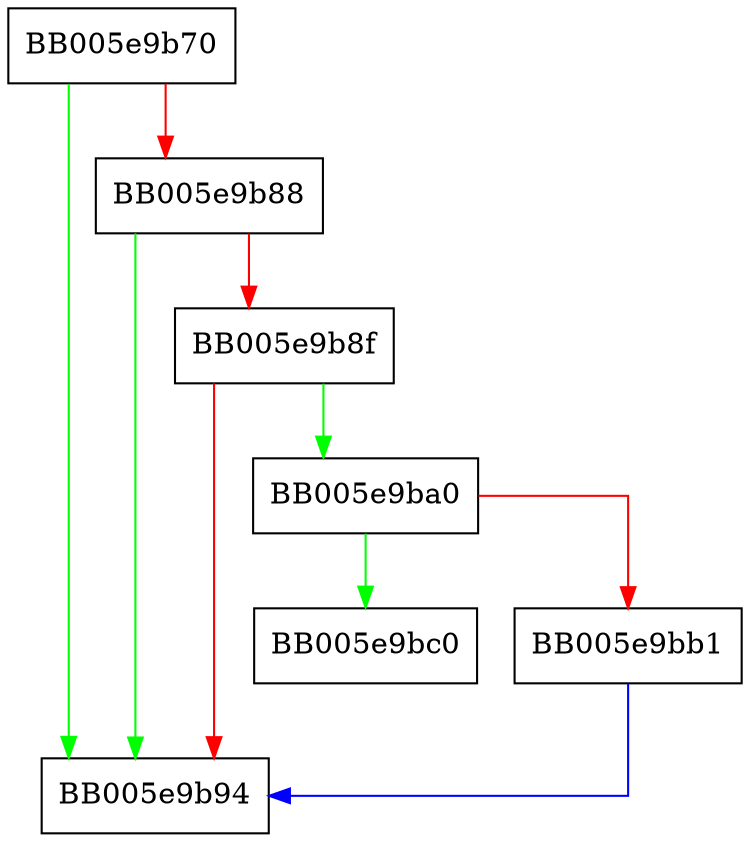 digraph ossl_method_construct_reserve_store {
  node [shape="box"];
  graph [splines=ortho];
  BB005e9b70 -> BB005e9b94 [color="green"];
  BB005e9b70 -> BB005e9b88 [color="red"];
  BB005e9b88 -> BB005e9b94 [color="green"];
  BB005e9b88 -> BB005e9b8f [color="red"];
  BB005e9b8f -> BB005e9ba0 [color="green"];
  BB005e9b8f -> BB005e9b94 [color="red"];
  BB005e9ba0 -> BB005e9bc0 [color="green"];
  BB005e9ba0 -> BB005e9bb1 [color="red"];
  BB005e9bb1 -> BB005e9b94 [color="blue"];
}